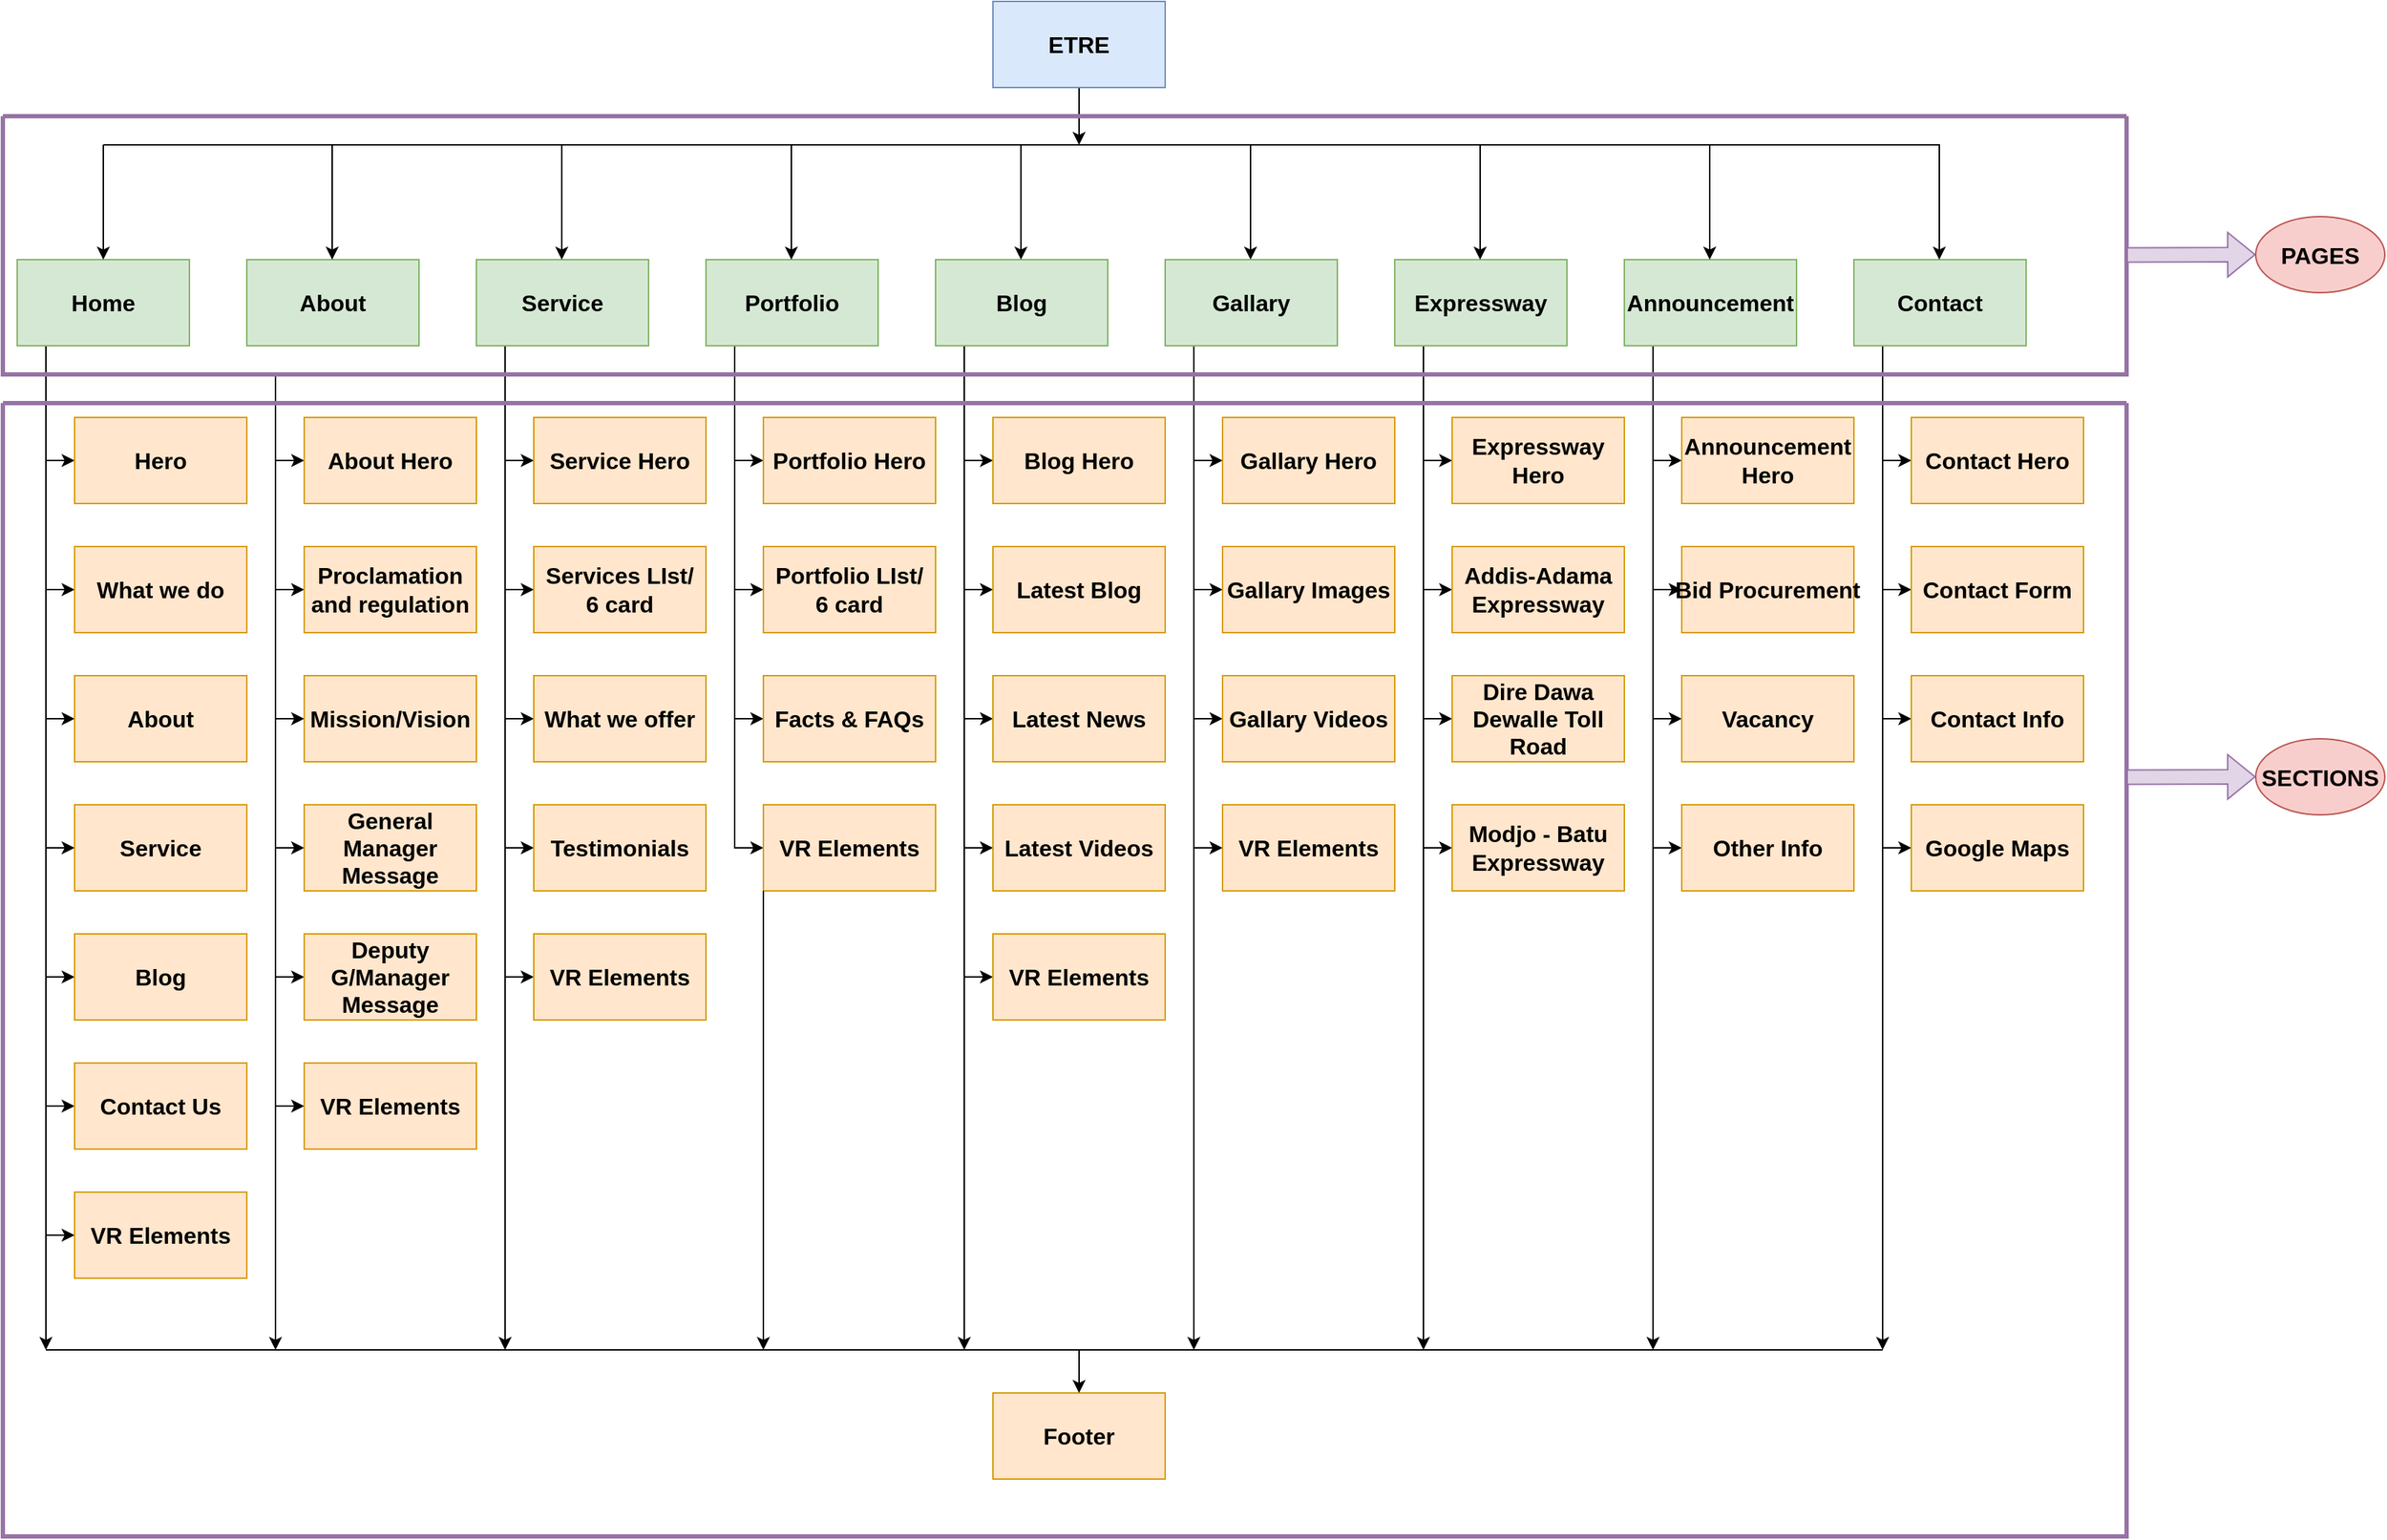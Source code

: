 <mxfile version="24.3.0" type="github">
  <diagram name="Page-1" id="IlU0qOO4f0eTFkJFD-Sp">
    <mxGraphModel dx="1744" dy="946" grid="1" gridSize="10" guides="1" tooltips="1" connect="1" arrows="1" fold="1" page="1" pageScale="1" pageWidth="850" pageHeight="1100" math="0" shadow="0">
      <root>
        <mxCell id="0" />
        <mxCell id="1" parent="0" />
        <mxCell id="Fdh9U_4XGUkjMdX29r3U-18" style="edgeStyle=orthogonalEdgeStyle;rounded=0;orthogonalLoop=1;jettySize=auto;html=1;exitX=0.5;exitY=1;exitDx=0;exitDy=0;fontStyle=1;fontSize=16;" parent="1" source="Fdh9U_4XGUkjMdX29r3U-1" edge="1">
          <mxGeometry relative="1" as="geometry">
            <mxPoint x="780" y="160" as="targetPoint" />
          </mxGeometry>
        </mxCell>
        <mxCell id="Fdh9U_4XGUkjMdX29r3U-1" value="ETRE" style="rounded=0;whiteSpace=wrap;html=1;fillColor=#dae8fc;strokeColor=#6c8ebf;fontStyle=1;fontSize=16;" parent="1" vertex="1">
          <mxGeometry x="720" y="60" width="120" height="60" as="geometry" />
        </mxCell>
        <mxCell id="_f0eR9gCtV97OWRL1Jzt-24" value="" style="edgeStyle=orthogonalEdgeStyle;rounded=0;orthogonalLoop=1;jettySize=auto;html=1;fontStyle=1;fontSize=16;" edge="1" parent="1" source="Fdh9U_4XGUkjMdX29r3U-2" target="_f0eR9gCtV97OWRL1Jzt-7">
          <mxGeometry relative="1" as="geometry">
            <Array as="points">
              <mxPoint x="60" y="380" />
            </Array>
          </mxGeometry>
        </mxCell>
        <mxCell id="Fdh9U_4XGUkjMdX29r3U-2" value="Home" style="rounded=0;whiteSpace=wrap;html=1;fillColor=#d5e8d4;strokeColor=#82b366;fontStyle=1;fontSize=16;" parent="1" vertex="1">
          <mxGeometry x="40" y="240" width="120" height="60" as="geometry" />
        </mxCell>
        <mxCell id="_f0eR9gCtV97OWRL1Jzt-23" value="" style="edgeStyle=orthogonalEdgeStyle;rounded=0;orthogonalLoop=1;jettySize=auto;html=1;fontStyle=1;fontSize=16;" edge="1" parent="1" source="_f0eR9gCtV97OWRL1Jzt-123" target="_f0eR9gCtV97OWRL1Jzt-8">
          <mxGeometry relative="1" as="geometry">
            <Array as="points">
              <mxPoint x="220" y="380" />
            </Array>
          </mxGeometry>
        </mxCell>
        <mxCell id="Fdh9U_4XGUkjMdX29r3U-4" value="About" style="rounded=0;whiteSpace=wrap;html=1;fillColor=#d5e8d4;strokeColor=#82b366;fontStyle=1;fontSize=16;" parent="1" vertex="1">
          <mxGeometry x="200" y="240" width="120" height="60" as="geometry" />
        </mxCell>
        <mxCell id="_f0eR9gCtV97OWRL1Jzt-22" value="" style="edgeStyle=orthogonalEdgeStyle;rounded=0;orthogonalLoop=1;jettySize=auto;html=1;fontStyle=1;fontSize=16;" edge="1" parent="1" source="Fdh9U_4XGUkjMdX29r3U-6" target="_f0eR9gCtV97OWRL1Jzt-9">
          <mxGeometry relative="1" as="geometry">
            <Array as="points">
              <mxPoint x="380" y="380" />
            </Array>
          </mxGeometry>
        </mxCell>
        <mxCell id="Fdh9U_4XGUkjMdX29r3U-6" value="Service" style="rounded=0;whiteSpace=wrap;html=1;fillColor=#d5e8d4;strokeColor=#82b366;fontStyle=1;fontSize=16;" parent="1" vertex="1">
          <mxGeometry x="360" y="240" width="120" height="60" as="geometry" />
        </mxCell>
        <mxCell id="_f0eR9gCtV97OWRL1Jzt-21" value="" style="edgeStyle=orthogonalEdgeStyle;rounded=0;orthogonalLoop=1;jettySize=auto;html=1;fontStyle=1;fontSize=16;" edge="1" parent="1" source="Fdh9U_4XGUkjMdX29r3U-8" target="_f0eR9gCtV97OWRL1Jzt-10">
          <mxGeometry relative="1" as="geometry">
            <Array as="points">
              <mxPoint x="540" y="380" />
            </Array>
          </mxGeometry>
        </mxCell>
        <mxCell id="Fdh9U_4XGUkjMdX29r3U-8" value="Portfolio" style="rounded=0;whiteSpace=wrap;html=1;fillColor=#d5e8d4;strokeColor=#82b366;fontStyle=1;fontSize=16;" parent="1" vertex="1">
          <mxGeometry x="520" y="240" width="120" height="60" as="geometry" />
        </mxCell>
        <mxCell id="_f0eR9gCtV97OWRL1Jzt-20" value="" style="edgeStyle=orthogonalEdgeStyle;rounded=0;orthogonalLoop=1;jettySize=auto;html=1;fontStyle=1;fontSize=16;" edge="1" parent="1" source="Fdh9U_4XGUkjMdX29r3U-12" target="_f0eR9gCtV97OWRL1Jzt-11">
          <mxGeometry relative="1" as="geometry">
            <Array as="points">
              <mxPoint x="700" y="380" />
            </Array>
          </mxGeometry>
        </mxCell>
        <mxCell id="Fdh9U_4XGUkjMdX29r3U-12" value="Blog" style="rounded=0;whiteSpace=wrap;html=1;fillColor=#d5e8d4;strokeColor=#82b366;fontStyle=1;fontSize=16;" parent="1" vertex="1">
          <mxGeometry x="680" y="240" width="120" height="60" as="geometry" />
        </mxCell>
        <mxCell id="_f0eR9gCtV97OWRL1Jzt-17" value="" style="edgeStyle=orthogonalEdgeStyle;rounded=0;orthogonalLoop=1;jettySize=auto;html=1;fontStyle=1;fontSize=16;" edge="1" parent="1" source="Fdh9U_4XGUkjMdX29r3U-14" target="_f0eR9gCtV97OWRL1Jzt-12">
          <mxGeometry relative="1" as="geometry">
            <Array as="points">
              <mxPoint x="1340" y="380" />
            </Array>
          </mxGeometry>
        </mxCell>
        <mxCell id="Fdh9U_4XGUkjMdX29r3U-14" value="Contact" style="rounded=0;whiteSpace=wrap;html=1;fillColor=#d5e8d4;strokeColor=#82b366;fontStyle=1;fontSize=16;" parent="1" vertex="1">
          <mxGeometry x="1320" y="240" width="120" height="60" as="geometry" />
        </mxCell>
        <mxCell id="Fdh9U_4XGUkjMdX29r3U-16" value="" style="endArrow=none;html=1;rounded=0;fontStyle=1;fontSize=16;" parent="1" edge="1">
          <mxGeometry width="50" height="50" relative="1" as="geometry">
            <mxPoint x="100" y="160" as="sourcePoint" />
            <mxPoint x="1380" y="160" as="targetPoint" />
          </mxGeometry>
        </mxCell>
        <mxCell id="Fdh9U_4XGUkjMdX29r3U-19" value="" style="endArrow=classic;html=1;rounded=0;entryX=0.5;entryY=0;entryDx=0;entryDy=0;fontStyle=1;fontSize=16;" parent="1" target="Fdh9U_4XGUkjMdX29r3U-2" edge="1">
          <mxGeometry width="50" height="50" relative="1" as="geometry">
            <mxPoint x="100" y="160" as="sourcePoint" />
            <mxPoint x="80" y="220" as="targetPoint" />
          </mxGeometry>
        </mxCell>
        <mxCell id="Fdh9U_4XGUkjMdX29r3U-20" value="" style="endArrow=classic;html=1;rounded=0;entryX=0.5;entryY=0;entryDx=0;entryDy=0;fontStyle=1;fontSize=16;" parent="1" edge="1">
          <mxGeometry width="50" height="50" relative="1" as="geometry">
            <mxPoint x="259.5" y="160" as="sourcePoint" />
            <mxPoint x="259.5" y="240" as="targetPoint" />
          </mxGeometry>
        </mxCell>
        <mxCell id="Fdh9U_4XGUkjMdX29r3U-21" value="" style="endArrow=classic;html=1;rounded=0;entryX=0.5;entryY=0;entryDx=0;entryDy=0;fontStyle=1;fontSize=16;" parent="1" edge="1">
          <mxGeometry width="50" height="50" relative="1" as="geometry">
            <mxPoint x="579.5" y="160" as="sourcePoint" />
            <mxPoint x="579.5" y="240" as="targetPoint" />
          </mxGeometry>
        </mxCell>
        <mxCell id="Fdh9U_4XGUkjMdX29r3U-22" value="" style="endArrow=classic;html=1;rounded=0;entryX=0.5;entryY=0;entryDx=0;entryDy=0;fontStyle=1;fontSize=16;" parent="1" edge="1">
          <mxGeometry width="50" height="50" relative="1" as="geometry">
            <mxPoint x="419.5" y="160" as="sourcePoint" />
            <mxPoint x="419.5" y="240" as="targetPoint" />
          </mxGeometry>
        </mxCell>
        <mxCell id="Fdh9U_4XGUkjMdX29r3U-23" value="" style="endArrow=classic;html=1;rounded=0;entryX=0.5;entryY=0;entryDx=0;entryDy=0;fontStyle=1;fontSize=16;" parent="1" edge="1">
          <mxGeometry width="50" height="50" relative="1" as="geometry">
            <mxPoint x="739.5" y="160" as="sourcePoint" />
            <mxPoint x="739.5" y="240" as="targetPoint" />
          </mxGeometry>
        </mxCell>
        <mxCell id="Fdh9U_4XGUkjMdX29r3U-25" value="" style="endArrow=classic;html=1;rounded=0;entryX=0.5;entryY=0;entryDx=0;entryDy=0;fontStyle=1;fontSize=16;" parent="1" edge="1">
          <mxGeometry width="50" height="50" relative="1" as="geometry">
            <mxPoint x="899.5" y="160" as="sourcePoint" />
            <mxPoint x="899.5" y="240" as="targetPoint" />
          </mxGeometry>
        </mxCell>
        <mxCell id="_f0eR9gCtV97OWRL1Jzt-18" value="" style="edgeStyle=orthogonalEdgeStyle;rounded=0;orthogonalLoop=1;jettySize=auto;html=1;fontStyle=1;fontSize=16;" edge="1" parent="1" source="Fdh9U_4XGUkjMdX29r3U-26" target="_f0eR9gCtV97OWRL1Jzt-13">
          <mxGeometry relative="1" as="geometry">
            <Array as="points">
              <mxPoint x="1020" y="380" />
            </Array>
          </mxGeometry>
        </mxCell>
        <mxCell id="Fdh9U_4XGUkjMdX29r3U-26" value="Expressway" style="rounded=0;whiteSpace=wrap;html=1;fillColor=#d5e8d4;strokeColor=#82b366;fontStyle=1;fontSize=16;" parent="1" vertex="1">
          <mxGeometry x="1000" y="240" width="120" height="60" as="geometry" />
        </mxCell>
        <mxCell id="Fdh9U_4XGUkjMdX29r3U-27" value="" style="endArrow=classic;html=1;rounded=0;entryX=0.5;entryY=0;entryDx=0;entryDy=0;fontStyle=1;fontSize=16;" parent="1" edge="1">
          <mxGeometry width="50" height="50" relative="1" as="geometry">
            <mxPoint x="1059.5" y="160" as="sourcePoint" />
            <mxPoint x="1059.5" y="240" as="targetPoint" />
          </mxGeometry>
        </mxCell>
        <mxCell id="_f0eR9gCtV97OWRL1Jzt-16" value="" style="edgeStyle=orthogonalEdgeStyle;rounded=0;orthogonalLoop=1;jettySize=auto;html=1;fontStyle=1;fontSize=16;" edge="1" parent="1" source="_f0eR9gCtV97OWRL1Jzt-1" target="_f0eR9gCtV97OWRL1Jzt-14">
          <mxGeometry relative="1" as="geometry">
            <Array as="points">
              <mxPoint x="1180" y="380" />
            </Array>
          </mxGeometry>
        </mxCell>
        <mxCell id="_f0eR9gCtV97OWRL1Jzt-1" value="Announcement" style="rounded=0;whiteSpace=wrap;html=1;fillColor=#d5e8d4;strokeColor=#82b366;fontStyle=1;fontSize=16;" vertex="1" parent="1">
          <mxGeometry x="1160" y="240" width="120" height="60" as="geometry" />
        </mxCell>
        <mxCell id="_f0eR9gCtV97OWRL1Jzt-3" value="" style="endArrow=classic;html=1;rounded=0;entryX=0.5;entryY=0;entryDx=0;entryDy=0;fontStyle=1;fontSize=16;" edge="1" parent="1">
          <mxGeometry width="50" height="50" relative="1" as="geometry">
            <mxPoint x="1219.5" y="160" as="sourcePoint" />
            <mxPoint x="1219.5" y="240" as="targetPoint" />
          </mxGeometry>
        </mxCell>
        <mxCell id="_f0eR9gCtV97OWRL1Jzt-19" value="" style="edgeStyle=orthogonalEdgeStyle;rounded=0;orthogonalLoop=1;jettySize=auto;html=1;fontStyle=1;fontSize=16;" edge="1" parent="1" source="_f0eR9gCtV97OWRL1Jzt-4" target="_f0eR9gCtV97OWRL1Jzt-15">
          <mxGeometry relative="1" as="geometry">
            <Array as="points">
              <mxPoint x="860" y="380" />
            </Array>
          </mxGeometry>
        </mxCell>
        <mxCell id="_f0eR9gCtV97OWRL1Jzt-4" value="Gallary" style="rounded=0;whiteSpace=wrap;html=1;fillColor=#d5e8d4;strokeColor=#82b366;fontStyle=1;fontSize=16;" vertex="1" parent="1">
          <mxGeometry x="840" y="240" width="120" height="60" as="geometry" />
        </mxCell>
        <mxCell id="_f0eR9gCtV97OWRL1Jzt-6" value="" style="endArrow=classic;html=1;rounded=0;entryX=0.5;entryY=0;entryDx=0;entryDy=0;fontStyle=1;fontSize=16;" edge="1" parent="1">
          <mxGeometry width="50" height="50" relative="1" as="geometry">
            <mxPoint x="1379.5" y="160" as="sourcePoint" />
            <mxPoint x="1379.5" y="240" as="targetPoint" />
          </mxGeometry>
        </mxCell>
        <mxCell id="_f0eR9gCtV97OWRL1Jzt-26" value="" style="edgeStyle=orthogonalEdgeStyle;rounded=0;orthogonalLoop=1;jettySize=auto;html=1;entryX=0;entryY=0.5;entryDx=0;entryDy=0;fontStyle=1;fontSize=16;" edge="1" parent="1" target="_f0eR9gCtV97OWRL1Jzt-25">
          <mxGeometry relative="1" as="geometry">
            <mxPoint x="60" y="380" as="sourcePoint" />
            <Array as="points">
              <mxPoint x="60" y="470" />
            </Array>
          </mxGeometry>
        </mxCell>
        <mxCell id="_f0eR9gCtV97OWRL1Jzt-7" value="Hero" style="rounded=0;whiteSpace=wrap;html=1;fillColor=#ffe6cc;strokeColor=#d79b00;fontStyle=1;fontSize=16;" vertex="1" parent="1">
          <mxGeometry x="80" y="350" width="120" height="60" as="geometry" />
        </mxCell>
        <mxCell id="_f0eR9gCtV97OWRL1Jzt-8" value="About Hero" style="rounded=0;whiteSpace=wrap;html=1;fillColor=#ffe6cc;strokeColor=#d79b00;fontStyle=1;fontSize=16;" vertex="1" parent="1">
          <mxGeometry x="240" y="350" width="120" height="60" as="geometry" />
        </mxCell>
        <mxCell id="_f0eR9gCtV97OWRL1Jzt-9" value="Service Hero" style="rounded=0;whiteSpace=wrap;html=1;fillColor=#ffe6cc;strokeColor=#d79b00;fontStyle=1;fontSize=16;" vertex="1" parent="1">
          <mxGeometry x="400" y="350" width="120" height="60" as="geometry" />
        </mxCell>
        <mxCell id="_f0eR9gCtV97OWRL1Jzt-10" value="Portfolio Hero" style="rounded=0;whiteSpace=wrap;html=1;fillColor=#ffe6cc;strokeColor=#d79b00;fontStyle=1;fontSize=16;" vertex="1" parent="1">
          <mxGeometry x="560" y="350" width="120" height="60" as="geometry" />
        </mxCell>
        <mxCell id="_f0eR9gCtV97OWRL1Jzt-11" value="Blog Hero" style="rounded=0;whiteSpace=wrap;html=1;fillColor=#ffe6cc;strokeColor=#d79b00;fontStyle=1;fontSize=16;" vertex="1" parent="1">
          <mxGeometry x="720" y="350" width="120" height="60" as="geometry" />
        </mxCell>
        <mxCell id="_f0eR9gCtV97OWRL1Jzt-12" value="Contact Hero" style="rounded=0;whiteSpace=wrap;html=1;fillColor=#ffe6cc;strokeColor=#d79b00;fontStyle=1;fontSize=16;" vertex="1" parent="1">
          <mxGeometry x="1360" y="350" width="120" height="60" as="geometry" />
        </mxCell>
        <mxCell id="_f0eR9gCtV97OWRL1Jzt-13" value="Expressway Hero" style="rounded=0;whiteSpace=wrap;html=1;fillColor=#ffe6cc;strokeColor=#d79b00;fontStyle=1;fontSize=16;" vertex="1" parent="1">
          <mxGeometry x="1040" y="350" width="120" height="60" as="geometry" />
        </mxCell>
        <mxCell id="_f0eR9gCtV97OWRL1Jzt-14" value="Announcement Hero" style="rounded=0;whiteSpace=wrap;html=1;fillColor=#ffe6cc;strokeColor=#d79b00;fontStyle=1;fontSize=16;" vertex="1" parent="1">
          <mxGeometry x="1200" y="350" width="120" height="60" as="geometry" />
        </mxCell>
        <mxCell id="_f0eR9gCtV97OWRL1Jzt-15" value="Gallary Hero" style="rounded=0;whiteSpace=wrap;html=1;fillColor=#ffe6cc;strokeColor=#d79b00;fontStyle=1;fontSize=16;" vertex="1" parent="1">
          <mxGeometry x="880" y="350" width="120" height="60" as="geometry" />
        </mxCell>
        <mxCell id="_f0eR9gCtV97OWRL1Jzt-25" value="What we do" style="rounded=0;whiteSpace=wrap;html=1;fillColor=#ffe6cc;strokeColor=#d79b00;fontStyle=1;fontSize=16;" vertex="1" parent="1">
          <mxGeometry x="80" y="440" width="120" height="60" as="geometry" />
        </mxCell>
        <mxCell id="_f0eR9gCtV97OWRL1Jzt-27" value="" style="edgeStyle=orthogonalEdgeStyle;rounded=0;orthogonalLoop=1;jettySize=auto;html=1;entryX=0;entryY=0.5;entryDx=0;entryDy=0;fontStyle=1;fontSize=16;" edge="1" parent="1" target="_f0eR9gCtV97OWRL1Jzt-28">
          <mxGeometry relative="1" as="geometry">
            <mxPoint x="60" y="470" as="sourcePoint" />
            <Array as="points">
              <mxPoint x="60" y="560" />
            </Array>
          </mxGeometry>
        </mxCell>
        <mxCell id="_f0eR9gCtV97OWRL1Jzt-28" value="About" style="rounded=0;whiteSpace=wrap;html=1;fillColor=#ffe6cc;strokeColor=#d79b00;fontStyle=1;fontSize=16;" vertex="1" parent="1">
          <mxGeometry x="80" y="530" width="120" height="60" as="geometry" />
        </mxCell>
        <mxCell id="_f0eR9gCtV97OWRL1Jzt-29" value="" style="edgeStyle=orthogonalEdgeStyle;rounded=0;orthogonalLoop=1;jettySize=auto;html=1;entryX=0;entryY=0.5;entryDx=0;entryDy=0;fontStyle=1;fontSize=16;" edge="1" parent="1" target="_f0eR9gCtV97OWRL1Jzt-30">
          <mxGeometry relative="1" as="geometry">
            <mxPoint x="60" y="560" as="sourcePoint" />
            <Array as="points">
              <mxPoint x="60" y="650" />
            </Array>
          </mxGeometry>
        </mxCell>
        <mxCell id="_f0eR9gCtV97OWRL1Jzt-30" value="Service" style="rounded=0;whiteSpace=wrap;html=1;fillColor=#ffe6cc;strokeColor=#d79b00;fontStyle=1;fontSize=16;" vertex="1" parent="1">
          <mxGeometry x="80" y="620" width="120" height="60" as="geometry" />
        </mxCell>
        <mxCell id="_f0eR9gCtV97OWRL1Jzt-31" value="" style="edgeStyle=orthogonalEdgeStyle;rounded=0;orthogonalLoop=1;jettySize=auto;html=1;entryX=0;entryY=0.5;entryDx=0;entryDy=0;fontStyle=1;fontSize=16;" edge="1" parent="1" target="_f0eR9gCtV97OWRL1Jzt-32">
          <mxGeometry relative="1" as="geometry">
            <mxPoint x="60" y="650" as="sourcePoint" />
            <Array as="points">
              <mxPoint x="60" y="740" />
            </Array>
          </mxGeometry>
        </mxCell>
        <mxCell id="_f0eR9gCtV97OWRL1Jzt-32" value="Blog" style="rounded=0;whiteSpace=wrap;html=1;fillColor=#ffe6cc;strokeColor=#d79b00;fontStyle=1;fontSize=16;" vertex="1" parent="1">
          <mxGeometry x="80" y="710" width="120" height="60" as="geometry" />
        </mxCell>
        <mxCell id="_f0eR9gCtV97OWRL1Jzt-37" value="" style="edgeStyle=orthogonalEdgeStyle;rounded=0;orthogonalLoop=1;jettySize=auto;html=1;entryX=0;entryY=0.5;entryDx=0;entryDy=0;fontStyle=1;fontSize=16;" edge="1" parent="1" target="_f0eR9gCtV97OWRL1Jzt-38">
          <mxGeometry relative="1" as="geometry">
            <mxPoint x="220" y="380" as="sourcePoint" />
            <Array as="points">
              <mxPoint x="220" y="470" />
            </Array>
          </mxGeometry>
        </mxCell>
        <mxCell id="_f0eR9gCtV97OWRL1Jzt-38" value="Proclamation and regulation" style="rounded=0;whiteSpace=wrap;html=1;fillColor=#ffe6cc;strokeColor=#d79b00;fontStyle=1;fontSize=16;" vertex="1" parent="1">
          <mxGeometry x="240" y="440" width="120" height="60" as="geometry" />
        </mxCell>
        <mxCell id="_f0eR9gCtV97OWRL1Jzt-39" value="" style="edgeStyle=orthogonalEdgeStyle;rounded=0;orthogonalLoop=1;jettySize=auto;html=1;entryX=0;entryY=0.5;entryDx=0;entryDy=0;fontStyle=1;fontSize=16;" edge="1" parent="1" target="_f0eR9gCtV97OWRL1Jzt-40">
          <mxGeometry relative="1" as="geometry">
            <mxPoint x="220" y="470" as="sourcePoint" />
            <Array as="points">
              <mxPoint x="220" y="560" />
            </Array>
          </mxGeometry>
        </mxCell>
        <mxCell id="_f0eR9gCtV97OWRL1Jzt-40" value="Mission/Vision" style="rounded=0;whiteSpace=wrap;html=1;fillColor=#ffe6cc;strokeColor=#d79b00;fontStyle=1;fontSize=16;" vertex="1" parent="1">
          <mxGeometry x="240" y="530" width="120" height="60" as="geometry" />
        </mxCell>
        <mxCell id="_f0eR9gCtV97OWRL1Jzt-41" value="" style="edgeStyle=orthogonalEdgeStyle;rounded=0;orthogonalLoop=1;jettySize=auto;html=1;entryX=0;entryY=0.5;entryDx=0;entryDy=0;fontStyle=1;fontSize=16;" edge="1" parent="1" target="_f0eR9gCtV97OWRL1Jzt-42">
          <mxGeometry relative="1" as="geometry">
            <mxPoint x="60" y="740" as="sourcePoint" />
            <Array as="points">
              <mxPoint x="60" y="830" />
            </Array>
          </mxGeometry>
        </mxCell>
        <mxCell id="_f0eR9gCtV97OWRL1Jzt-42" value="Contact Us" style="rounded=0;whiteSpace=wrap;html=1;fillColor=#ffe6cc;strokeColor=#d79b00;fontStyle=1;fontSize=16;" vertex="1" parent="1">
          <mxGeometry x="80" y="800" width="120" height="60" as="geometry" />
        </mxCell>
        <mxCell id="_f0eR9gCtV97OWRL1Jzt-43" value="" style="edgeStyle=orthogonalEdgeStyle;rounded=0;orthogonalLoop=1;jettySize=auto;html=1;entryX=0;entryY=0.5;entryDx=0;entryDy=0;fontStyle=1;fontSize=16;" edge="1" parent="1" target="_f0eR9gCtV97OWRL1Jzt-44">
          <mxGeometry relative="1" as="geometry">
            <mxPoint x="60" y="830" as="sourcePoint" />
            <Array as="points">
              <mxPoint x="60" y="920" />
            </Array>
          </mxGeometry>
        </mxCell>
        <mxCell id="_f0eR9gCtV97OWRL1Jzt-44" value="VR Elements" style="rounded=0;whiteSpace=wrap;html=1;fillColor=#ffe6cc;strokeColor=#d79b00;fontStyle=1;fontSize=16;" vertex="1" parent="1">
          <mxGeometry x="80" y="890" width="120" height="60" as="geometry" />
        </mxCell>
        <mxCell id="_f0eR9gCtV97OWRL1Jzt-45" value="" style="edgeStyle=orthogonalEdgeStyle;rounded=0;orthogonalLoop=1;jettySize=auto;html=1;entryX=0;entryY=0.5;entryDx=0;entryDy=0;fontStyle=1;fontSize=16;" edge="1" parent="1" target="_f0eR9gCtV97OWRL1Jzt-46">
          <mxGeometry relative="1" as="geometry">
            <mxPoint x="220" y="560" as="sourcePoint" />
            <Array as="points">
              <mxPoint x="220" y="650" />
            </Array>
          </mxGeometry>
        </mxCell>
        <mxCell id="_f0eR9gCtV97OWRL1Jzt-46" value="General Manager Message" style="rounded=0;whiteSpace=wrap;html=1;fillColor=#ffe6cc;strokeColor=#d79b00;fontStyle=1;fontSize=16;" vertex="1" parent="1">
          <mxGeometry x="240" y="620" width="120" height="60" as="geometry" />
        </mxCell>
        <mxCell id="_f0eR9gCtV97OWRL1Jzt-47" value="" style="edgeStyle=orthogonalEdgeStyle;rounded=0;orthogonalLoop=1;jettySize=auto;html=1;entryX=0;entryY=0.5;entryDx=0;entryDy=0;fontStyle=1;fontSize=16;" edge="1" parent="1" target="_f0eR9gCtV97OWRL1Jzt-48">
          <mxGeometry relative="1" as="geometry">
            <mxPoint x="220" y="650" as="sourcePoint" />
            <Array as="points">
              <mxPoint x="220" y="740" />
            </Array>
          </mxGeometry>
        </mxCell>
        <mxCell id="_f0eR9gCtV97OWRL1Jzt-48" value="Deputy G/Manager Message" style="rounded=0;whiteSpace=wrap;html=1;fillColor=#ffe6cc;strokeColor=#d79b00;fontStyle=1;fontSize=16;" vertex="1" parent="1">
          <mxGeometry x="240" y="710" width="120" height="60" as="geometry" />
        </mxCell>
        <mxCell id="_f0eR9gCtV97OWRL1Jzt-50" value="" style="edgeStyle=orthogonalEdgeStyle;rounded=0;orthogonalLoop=1;jettySize=auto;html=1;entryX=0;entryY=0.5;entryDx=0;entryDy=0;fontStyle=1;fontSize=16;" edge="1" parent="1" target="_f0eR9gCtV97OWRL1Jzt-51">
          <mxGeometry relative="1" as="geometry">
            <mxPoint x="220" y="740" as="sourcePoint" />
            <Array as="points">
              <mxPoint x="220" y="830" />
            </Array>
          </mxGeometry>
        </mxCell>
        <mxCell id="_f0eR9gCtV97OWRL1Jzt-51" value="VR Elements" style="rounded=0;whiteSpace=wrap;html=1;fillColor=#ffe6cc;strokeColor=#d79b00;fontStyle=1;fontSize=16;" vertex="1" parent="1">
          <mxGeometry x="240" y="800" width="120" height="60" as="geometry" />
        </mxCell>
        <mxCell id="_f0eR9gCtV97OWRL1Jzt-54" value="" style="edgeStyle=orthogonalEdgeStyle;rounded=0;orthogonalLoop=1;jettySize=auto;html=1;entryX=0;entryY=0.5;entryDx=0;entryDy=0;fontStyle=1;fontSize=16;" edge="1" parent="1" target="_f0eR9gCtV97OWRL1Jzt-55">
          <mxGeometry relative="1" as="geometry">
            <mxPoint x="380" y="380" as="sourcePoint" />
            <Array as="points">
              <mxPoint x="380" y="470" />
            </Array>
          </mxGeometry>
        </mxCell>
        <mxCell id="_f0eR9gCtV97OWRL1Jzt-55" value="Services LIst/&lt;div style=&quot;font-size: 16px;&quot;&gt;6 card&lt;/div&gt;" style="rounded=0;whiteSpace=wrap;html=1;fillColor=#ffe6cc;strokeColor=#d79b00;fontStyle=1;fontSize=16;" vertex="1" parent="1">
          <mxGeometry x="400" y="440" width="120" height="60" as="geometry" />
        </mxCell>
        <mxCell id="_f0eR9gCtV97OWRL1Jzt-56" value="" style="edgeStyle=orthogonalEdgeStyle;rounded=0;orthogonalLoop=1;jettySize=auto;html=1;entryX=0;entryY=0.5;entryDx=0;entryDy=0;fontStyle=1;fontSize=16;" edge="1" parent="1" target="_f0eR9gCtV97OWRL1Jzt-57">
          <mxGeometry relative="1" as="geometry">
            <mxPoint x="380" y="470" as="sourcePoint" />
            <Array as="points">
              <mxPoint x="380" y="560" />
            </Array>
          </mxGeometry>
        </mxCell>
        <mxCell id="_f0eR9gCtV97OWRL1Jzt-57" value="What we offer" style="rounded=0;whiteSpace=wrap;html=1;fillColor=#ffe6cc;strokeColor=#d79b00;fontStyle=1;fontSize=16;" vertex="1" parent="1">
          <mxGeometry x="400" y="530" width="120" height="60" as="geometry" />
        </mxCell>
        <mxCell id="_f0eR9gCtV97OWRL1Jzt-58" value="" style="edgeStyle=orthogonalEdgeStyle;rounded=0;orthogonalLoop=1;jettySize=auto;html=1;entryX=0;entryY=0.5;entryDx=0;entryDy=0;fontStyle=1;fontSize=16;" edge="1" parent="1" target="_f0eR9gCtV97OWRL1Jzt-59">
          <mxGeometry relative="1" as="geometry">
            <mxPoint x="380" y="560" as="sourcePoint" />
            <Array as="points">
              <mxPoint x="380" y="650" />
            </Array>
          </mxGeometry>
        </mxCell>
        <mxCell id="_f0eR9gCtV97OWRL1Jzt-59" value="Testimonials" style="rounded=0;whiteSpace=wrap;html=1;fillColor=#ffe6cc;strokeColor=#d79b00;fontStyle=1;fontSize=16;" vertex="1" parent="1">
          <mxGeometry x="400" y="620" width="120" height="60" as="geometry" />
        </mxCell>
        <mxCell id="_f0eR9gCtV97OWRL1Jzt-60" value="" style="edgeStyle=orthogonalEdgeStyle;rounded=0;orthogonalLoop=1;jettySize=auto;html=1;entryX=0;entryY=0.5;entryDx=0;entryDy=0;fontStyle=1;fontSize=16;" edge="1" parent="1" target="_f0eR9gCtV97OWRL1Jzt-61">
          <mxGeometry relative="1" as="geometry">
            <mxPoint x="380" y="650" as="sourcePoint" />
            <Array as="points">
              <mxPoint x="380" y="740" />
            </Array>
          </mxGeometry>
        </mxCell>
        <mxCell id="_f0eR9gCtV97OWRL1Jzt-61" value="VR Elements" style="rounded=0;whiteSpace=wrap;html=1;fillColor=#ffe6cc;strokeColor=#d79b00;fontStyle=1;fontSize=16;" vertex="1" parent="1">
          <mxGeometry x="400" y="710" width="120" height="60" as="geometry" />
        </mxCell>
        <mxCell id="_f0eR9gCtV97OWRL1Jzt-62" value="" style="edgeStyle=orthogonalEdgeStyle;rounded=0;orthogonalLoop=1;jettySize=auto;html=1;entryX=0;entryY=0.5;entryDx=0;entryDy=0;fontStyle=1;fontSize=16;" edge="1" parent="1" target="_f0eR9gCtV97OWRL1Jzt-63">
          <mxGeometry relative="1" as="geometry">
            <mxPoint x="540" y="380" as="sourcePoint" />
            <Array as="points">
              <mxPoint x="540" y="470" />
            </Array>
          </mxGeometry>
        </mxCell>
        <mxCell id="_f0eR9gCtV97OWRL1Jzt-63" value="Portfolio&amp;nbsp;LIst/&lt;div style=&quot;font-size: 16px;&quot;&gt;6 card&lt;/div&gt;" style="rounded=0;whiteSpace=wrap;html=1;fillColor=#ffe6cc;strokeColor=#d79b00;fontStyle=1;fontSize=16;" vertex="1" parent="1">
          <mxGeometry x="560" y="440" width="120" height="60" as="geometry" />
        </mxCell>
        <mxCell id="_f0eR9gCtV97OWRL1Jzt-64" value="" style="edgeStyle=orthogonalEdgeStyle;rounded=0;orthogonalLoop=1;jettySize=auto;html=1;entryX=0;entryY=0.5;entryDx=0;entryDy=0;fontStyle=1;fontSize=16;" edge="1" parent="1" target="_f0eR9gCtV97OWRL1Jzt-65">
          <mxGeometry relative="1" as="geometry">
            <mxPoint x="540" y="470" as="sourcePoint" />
            <Array as="points">
              <mxPoint x="540" y="560" />
            </Array>
          </mxGeometry>
        </mxCell>
        <mxCell id="_f0eR9gCtV97OWRL1Jzt-65" value="Facts &amp;amp; FAQs" style="rounded=0;whiteSpace=wrap;html=1;fillColor=#ffe6cc;strokeColor=#d79b00;fontStyle=1;fontSize=16;" vertex="1" parent="1">
          <mxGeometry x="560" y="530" width="120" height="60" as="geometry" />
        </mxCell>
        <mxCell id="_f0eR9gCtV97OWRL1Jzt-66" value="" style="edgeStyle=orthogonalEdgeStyle;rounded=0;orthogonalLoop=1;jettySize=auto;html=1;entryX=0;entryY=0.5;entryDx=0;entryDy=0;fontStyle=1;fontSize=16;" edge="1" parent="1" target="_f0eR9gCtV97OWRL1Jzt-67">
          <mxGeometry relative="1" as="geometry">
            <mxPoint x="540" y="560" as="sourcePoint" />
            <Array as="points">
              <mxPoint x="540" y="650" />
            </Array>
          </mxGeometry>
        </mxCell>
        <mxCell id="_f0eR9gCtV97OWRL1Jzt-67" value="VR Elements" style="rounded=0;whiteSpace=wrap;html=1;fillColor=#ffe6cc;strokeColor=#d79b00;fontStyle=1;fontSize=16;" vertex="1" parent="1">
          <mxGeometry x="560" y="620" width="120" height="60" as="geometry" />
        </mxCell>
        <mxCell id="_f0eR9gCtV97OWRL1Jzt-71" value="" style="edgeStyle=orthogonalEdgeStyle;rounded=0;orthogonalLoop=1;jettySize=auto;html=1;entryX=0;entryY=0.5;entryDx=0;entryDy=0;fontStyle=1;fontSize=16;" edge="1" parent="1" target="_f0eR9gCtV97OWRL1Jzt-72">
          <mxGeometry relative="1" as="geometry">
            <mxPoint x="700" y="380" as="sourcePoint" />
            <Array as="points">
              <mxPoint x="700" y="470" />
            </Array>
          </mxGeometry>
        </mxCell>
        <mxCell id="_f0eR9gCtV97OWRL1Jzt-72" value="Latest Blog" style="rounded=0;whiteSpace=wrap;html=1;fillColor=#ffe6cc;strokeColor=#d79b00;fontStyle=1;fontSize=16;" vertex="1" parent="1">
          <mxGeometry x="720" y="440" width="120" height="60" as="geometry" />
        </mxCell>
        <mxCell id="_f0eR9gCtV97OWRL1Jzt-73" value="" style="edgeStyle=orthogonalEdgeStyle;rounded=0;orthogonalLoop=1;jettySize=auto;html=1;entryX=0;entryY=0.5;entryDx=0;entryDy=0;fontStyle=1;fontSize=16;" edge="1" parent="1" target="_f0eR9gCtV97OWRL1Jzt-74">
          <mxGeometry relative="1" as="geometry">
            <mxPoint x="700" y="470" as="sourcePoint" />
            <Array as="points">
              <mxPoint x="700" y="560" />
            </Array>
          </mxGeometry>
        </mxCell>
        <mxCell id="_f0eR9gCtV97OWRL1Jzt-74" value="Latest News" style="rounded=0;whiteSpace=wrap;html=1;fillColor=#ffe6cc;strokeColor=#d79b00;fontStyle=1;fontSize=16;" vertex="1" parent="1">
          <mxGeometry x="720" y="530" width="120" height="60" as="geometry" />
        </mxCell>
        <mxCell id="_f0eR9gCtV97OWRL1Jzt-75" value="" style="edgeStyle=orthogonalEdgeStyle;rounded=0;orthogonalLoop=1;jettySize=auto;html=1;entryX=0;entryY=0.5;entryDx=0;entryDy=0;fontStyle=1;fontSize=16;" edge="1" parent="1" target="_f0eR9gCtV97OWRL1Jzt-76">
          <mxGeometry relative="1" as="geometry">
            <mxPoint x="700" y="560" as="sourcePoint" />
            <Array as="points">
              <mxPoint x="700" y="650" />
            </Array>
          </mxGeometry>
        </mxCell>
        <mxCell id="_f0eR9gCtV97OWRL1Jzt-76" value="Latest Videos" style="rounded=0;whiteSpace=wrap;html=1;fillColor=#ffe6cc;strokeColor=#d79b00;fontStyle=1;fontSize=16;" vertex="1" parent="1">
          <mxGeometry x="720" y="620" width="120" height="60" as="geometry" />
        </mxCell>
        <mxCell id="_f0eR9gCtV97OWRL1Jzt-77" value="" style="edgeStyle=orthogonalEdgeStyle;rounded=0;orthogonalLoop=1;jettySize=auto;html=1;entryX=0;entryY=0.5;entryDx=0;entryDy=0;fontStyle=1;fontSize=16;" edge="1" parent="1" target="_f0eR9gCtV97OWRL1Jzt-78">
          <mxGeometry relative="1" as="geometry">
            <mxPoint x="700" y="650" as="sourcePoint" />
            <Array as="points">
              <mxPoint x="700" y="740" />
            </Array>
          </mxGeometry>
        </mxCell>
        <mxCell id="_f0eR9gCtV97OWRL1Jzt-78" value="VR Elements" style="rounded=0;whiteSpace=wrap;html=1;fillColor=#ffe6cc;strokeColor=#d79b00;fontStyle=1;fontSize=16;" vertex="1" parent="1">
          <mxGeometry x="720" y="710" width="120" height="60" as="geometry" />
        </mxCell>
        <mxCell id="_f0eR9gCtV97OWRL1Jzt-81" value="" style="edgeStyle=orthogonalEdgeStyle;rounded=0;orthogonalLoop=1;jettySize=auto;html=1;entryX=0;entryY=0.5;entryDx=0;entryDy=0;fontStyle=1;fontSize=16;" edge="1" parent="1" target="_f0eR9gCtV97OWRL1Jzt-82">
          <mxGeometry relative="1" as="geometry">
            <mxPoint x="860" y="380" as="sourcePoint" />
            <Array as="points">
              <mxPoint x="860" y="470" />
            </Array>
          </mxGeometry>
        </mxCell>
        <mxCell id="_f0eR9gCtV97OWRL1Jzt-82" value="Gallary Images" style="rounded=0;whiteSpace=wrap;html=1;fillColor=#ffe6cc;strokeColor=#d79b00;fontStyle=1;fontSize=16;" vertex="1" parent="1">
          <mxGeometry x="880" y="440" width="120" height="60" as="geometry" />
        </mxCell>
        <mxCell id="_f0eR9gCtV97OWRL1Jzt-83" value="" style="edgeStyle=orthogonalEdgeStyle;rounded=0;orthogonalLoop=1;jettySize=auto;html=1;entryX=0;entryY=0.5;entryDx=0;entryDy=0;fontStyle=1;fontSize=16;" edge="1" parent="1" target="_f0eR9gCtV97OWRL1Jzt-84">
          <mxGeometry relative="1" as="geometry">
            <mxPoint x="860" y="470" as="sourcePoint" />
            <Array as="points">
              <mxPoint x="860" y="560" />
            </Array>
          </mxGeometry>
        </mxCell>
        <mxCell id="_f0eR9gCtV97OWRL1Jzt-84" value="Gallary Videos" style="rounded=0;whiteSpace=wrap;html=1;fillColor=#ffe6cc;strokeColor=#d79b00;fontStyle=1;fontSize=16;" vertex="1" parent="1">
          <mxGeometry x="880" y="530" width="120" height="60" as="geometry" />
        </mxCell>
        <mxCell id="_f0eR9gCtV97OWRL1Jzt-85" value="" style="edgeStyle=orthogonalEdgeStyle;rounded=0;orthogonalLoop=1;jettySize=auto;html=1;entryX=0;entryY=0.5;entryDx=0;entryDy=0;fontStyle=1;fontSize=16;" edge="1" parent="1" target="_f0eR9gCtV97OWRL1Jzt-86">
          <mxGeometry relative="1" as="geometry">
            <mxPoint x="860" y="560" as="sourcePoint" />
            <Array as="points">
              <mxPoint x="860" y="650" />
            </Array>
          </mxGeometry>
        </mxCell>
        <mxCell id="_f0eR9gCtV97OWRL1Jzt-86" value="VR Elements" style="rounded=0;whiteSpace=wrap;html=1;fillColor=#ffe6cc;strokeColor=#d79b00;fontStyle=1;fontSize=16;" vertex="1" parent="1">
          <mxGeometry x="880" y="620" width="120" height="60" as="geometry" />
        </mxCell>
        <mxCell id="_f0eR9gCtV97OWRL1Jzt-90" value="" style="edgeStyle=orthogonalEdgeStyle;rounded=0;orthogonalLoop=1;jettySize=auto;html=1;entryX=0;entryY=0.5;entryDx=0;entryDy=0;fontStyle=1;fontSize=16;" edge="1" parent="1" target="_f0eR9gCtV97OWRL1Jzt-91">
          <mxGeometry relative="1" as="geometry">
            <mxPoint x="1020" y="380" as="sourcePoint" />
            <Array as="points">
              <mxPoint x="1020" y="470" />
            </Array>
          </mxGeometry>
        </mxCell>
        <mxCell id="_f0eR9gCtV97OWRL1Jzt-91" value="Addis-Adama Expressway" style="rounded=0;whiteSpace=wrap;html=1;fillColor=#ffe6cc;strokeColor=#d79b00;fontStyle=1;fontSize=16;" vertex="1" parent="1">
          <mxGeometry x="1040" y="440" width="120" height="60" as="geometry" />
        </mxCell>
        <mxCell id="_f0eR9gCtV97OWRL1Jzt-92" value="" style="edgeStyle=orthogonalEdgeStyle;rounded=0;orthogonalLoop=1;jettySize=auto;html=1;entryX=0;entryY=0.5;entryDx=0;entryDy=0;fontStyle=1;fontSize=16;" edge="1" parent="1" target="_f0eR9gCtV97OWRL1Jzt-93">
          <mxGeometry relative="1" as="geometry">
            <mxPoint x="1020" y="470" as="sourcePoint" />
            <Array as="points">
              <mxPoint x="1020" y="560" />
            </Array>
          </mxGeometry>
        </mxCell>
        <mxCell id="_f0eR9gCtV97OWRL1Jzt-93" value="Dire Dawa Dewalle Toll Road" style="rounded=0;whiteSpace=wrap;html=1;fillColor=#ffe6cc;strokeColor=#d79b00;fontStyle=1;fontSize=16;" vertex="1" parent="1">
          <mxGeometry x="1040" y="530" width="120" height="60" as="geometry" />
        </mxCell>
        <mxCell id="_f0eR9gCtV97OWRL1Jzt-94" value="" style="edgeStyle=orthogonalEdgeStyle;rounded=0;orthogonalLoop=1;jettySize=auto;html=1;entryX=0;entryY=0.5;entryDx=0;entryDy=0;fontStyle=1;fontSize=16;" edge="1" parent="1" target="_f0eR9gCtV97OWRL1Jzt-95">
          <mxGeometry relative="1" as="geometry">
            <mxPoint x="1020" y="560" as="sourcePoint" />
            <Array as="points">
              <mxPoint x="1020" y="650" />
            </Array>
          </mxGeometry>
        </mxCell>
        <mxCell id="_f0eR9gCtV97OWRL1Jzt-95" value="Modjo - Batu Expressway" style="rounded=0;whiteSpace=wrap;html=1;fillColor=#ffe6cc;strokeColor=#d79b00;fontStyle=1;fontSize=16;" vertex="1" parent="1">
          <mxGeometry x="1040" y="620" width="120" height="60" as="geometry" />
        </mxCell>
        <mxCell id="_f0eR9gCtV97OWRL1Jzt-96" value="" style="edgeStyle=orthogonalEdgeStyle;rounded=0;orthogonalLoop=1;jettySize=auto;html=1;entryX=0;entryY=0.5;entryDx=0;entryDy=0;fontStyle=1;fontSize=16;" edge="1" parent="1" target="_f0eR9gCtV97OWRL1Jzt-97">
          <mxGeometry relative="1" as="geometry">
            <mxPoint x="1180" y="380" as="sourcePoint" />
            <Array as="points">
              <mxPoint x="1180" y="470" />
            </Array>
          </mxGeometry>
        </mxCell>
        <mxCell id="_f0eR9gCtV97OWRL1Jzt-97" value="Bid&amp;nbsp;Procurement" style="rounded=0;whiteSpace=wrap;html=1;fillColor=#ffe6cc;strokeColor=#d79b00;fontStyle=1;fontSize=16;" vertex="1" parent="1">
          <mxGeometry x="1200" y="440" width="120" height="60" as="geometry" />
        </mxCell>
        <mxCell id="_f0eR9gCtV97OWRL1Jzt-98" value="" style="edgeStyle=orthogonalEdgeStyle;rounded=0;orthogonalLoop=1;jettySize=auto;html=1;entryX=0;entryY=0.5;entryDx=0;entryDy=0;fontStyle=1;fontSize=16;" edge="1" parent="1" target="_f0eR9gCtV97OWRL1Jzt-99">
          <mxGeometry relative="1" as="geometry">
            <mxPoint x="1180" y="470" as="sourcePoint" />
            <Array as="points">
              <mxPoint x="1180" y="560" />
            </Array>
          </mxGeometry>
        </mxCell>
        <mxCell id="_f0eR9gCtV97OWRL1Jzt-99" value="Vacancy" style="rounded=0;whiteSpace=wrap;html=1;fillColor=#ffe6cc;strokeColor=#d79b00;fontStyle=1;fontSize=16;" vertex="1" parent="1">
          <mxGeometry x="1200" y="530" width="120" height="60" as="geometry" />
        </mxCell>
        <mxCell id="_f0eR9gCtV97OWRL1Jzt-100" value="" style="edgeStyle=orthogonalEdgeStyle;rounded=0;orthogonalLoop=1;jettySize=auto;html=1;entryX=0;entryY=0.5;entryDx=0;entryDy=0;fontStyle=1;fontSize=16;" edge="1" parent="1" target="_f0eR9gCtV97OWRL1Jzt-101">
          <mxGeometry relative="1" as="geometry">
            <mxPoint x="1180" y="560" as="sourcePoint" />
            <Array as="points">
              <mxPoint x="1180" y="650" />
            </Array>
          </mxGeometry>
        </mxCell>
        <mxCell id="_f0eR9gCtV97OWRL1Jzt-101" value="Other Info" style="rounded=0;whiteSpace=wrap;html=1;fillColor=#ffe6cc;strokeColor=#d79b00;fontStyle=1;fontSize=16;" vertex="1" parent="1">
          <mxGeometry x="1200" y="620" width="120" height="60" as="geometry" />
        </mxCell>
        <mxCell id="_f0eR9gCtV97OWRL1Jzt-102" value="" style="edgeStyle=orthogonalEdgeStyle;rounded=0;orthogonalLoop=1;jettySize=auto;html=1;entryX=0;entryY=0.5;entryDx=0;entryDy=0;fontStyle=1;fontSize=16;" edge="1" parent="1" target="_f0eR9gCtV97OWRL1Jzt-103">
          <mxGeometry relative="1" as="geometry">
            <mxPoint x="1340" y="380" as="sourcePoint" />
            <Array as="points">
              <mxPoint x="1340" y="470" />
            </Array>
          </mxGeometry>
        </mxCell>
        <mxCell id="_f0eR9gCtV97OWRL1Jzt-103" value="Contact Form" style="rounded=0;whiteSpace=wrap;html=1;fillColor=#ffe6cc;strokeColor=#d79b00;fontStyle=1;fontSize=16;" vertex="1" parent="1">
          <mxGeometry x="1360" y="440" width="120" height="60" as="geometry" />
        </mxCell>
        <mxCell id="_f0eR9gCtV97OWRL1Jzt-104" value="" style="edgeStyle=orthogonalEdgeStyle;rounded=0;orthogonalLoop=1;jettySize=auto;html=1;entryX=0;entryY=0.5;entryDx=0;entryDy=0;fontStyle=1;fontSize=16;" edge="1" parent="1" target="_f0eR9gCtV97OWRL1Jzt-105">
          <mxGeometry relative="1" as="geometry">
            <mxPoint x="1340" y="470" as="sourcePoint" />
            <Array as="points">
              <mxPoint x="1340" y="560" />
            </Array>
          </mxGeometry>
        </mxCell>
        <mxCell id="_f0eR9gCtV97OWRL1Jzt-105" value="Contact Info" style="rounded=0;whiteSpace=wrap;html=1;fillColor=#ffe6cc;strokeColor=#d79b00;fontStyle=1;fontSize=16;" vertex="1" parent="1">
          <mxGeometry x="1360" y="530" width="120" height="60" as="geometry" />
        </mxCell>
        <mxCell id="_f0eR9gCtV97OWRL1Jzt-106" value="" style="edgeStyle=orthogonalEdgeStyle;rounded=0;orthogonalLoop=1;jettySize=auto;html=1;entryX=0;entryY=0.5;entryDx=0;entryDy=0;fontStyle=1;fontSize=16;" edge="1" parent="1" target="_f0eR9gCtV97OWRL1Jzt-107">
          <mxGeometry relative="1" as="geometry">
            <mxPoint x="1340" y="560" as="sourcePoint" />
            <Array as="points">
              <mxPoint x="1340" y="650" />
            </Array>
          </mxGeometry>
        </mxCell>
        <mxCell id="_f0eR9gCtV97OWRL1Jzt-107" value="Google Maps" style="rounded=0;whiteSpace=wrap;html=1;fillColor=#ffe6cc;strokeColor=#d79b00;fontStyle=1;fontSize=16;" vertex="1" parent="1">
          <mxGeometry x="1360" y="620" width="120" height="60" as="geometry" />
        </mxCell>
        <mxCell id="_f0eR9gCtV97OWRL1Jzt-108" value="Footer" style="rounded=0;whiteSpace=wrap;html=1;fillColor=#ffe6cc;strokeColor=#d79b00;fontStyle=1;fontSize=16;" vertex="1" parent="1">
          <mxGeometry x="720" y="1030" width="120" height="60" as="geometry" />
        </mxCell>
        <mxCell id="_f0eR9gCtV97OWRL1Jzt-109" value="" style="endArrow=none;html=1;rounded=0;fontStyle=1;fontSize=16;" edge="1" parent="1">
          <mxGeometry width="50" height="50" relative="1" as="geometry">
            <mxPoint x="60" y="1000" as="sourcePoint" />
            <mxPoint x="1340" y="1000" as="targetPoint" />
          </mxGeometry>
        </mxCell>
        <mxCell id="_f0eR9gCtV97OWRL1Jzt-110" value="" style="edgeStyle=orthogonalEdgeStyle;rounded=0;orthogonalLoop=1;jettySize=auto;html=1;fontStyle=1;fontSize=16;" edge="1" parent="1">
          <mxGeometry relative="1" as="geometry">
            <mxPoint x="1340" y="650" as="sourcePoint" />
            <Array as="points">
              <mxPoint x="1340" y="740" />
            </Array>
            <mxPoint x="1340" y="1000" as="targetPoint" />
          </mxGeometry>
        </mxCell>
        <mxCell id="_f0eR9gCtV97OWRL1Jzt-111" value="" style="edgeStyle=orthogonalEdgeStyle;rounded=0;orthogonalLoop=1;jettySize=auto;html=1;fontStyle=1;fontSize=16;" edge="1" parent="1">
          <mxGeometry relative="1" as="geometry">
            <mxPoint x="60" y="920" as="sourcePoint" />
            <Array as="points">
              <mxPoint x="60" y="970" />
              <mxPoint x="60" y="970" />
            </Array>
            <mxPoint x="60" y="1000" as="targetPoint" />
          </mxGeometry>
        </mxCell>
        <mxCell id="_f0eR9gCtV97OWRL1Jzt-113" value="" style="edgeStyle=orthogonalEdgeStyle;rounded=0;orthogonalLoop=1;jettySize=auto;html=1;fontStyle=1;fontSize=16;" edge="1" parent="1">
          <mxGeometry relative="1" as="geometry">
            <mxPoint x="220" y="830" as="sourcePoint" />
            <Array as="points">
              <mxPoint x="220" y="920" />
            </Array>
            <mxPoint x="220" y="1000" as="targetPoint" />
          </mxGeometry>
        </mxCell>
        <mxCell id="_f0eR9gCtV97OWRL1Jzt-114" value="" style="edgeStyle=orthogonalEdgeStyle;rounded=0;orthogonalLoop=1;jettySize=auto;html=1;fontStyle=1;fontSize=16;" edge="1" parent="1">
          <mxGeometry relative="1" as="geometry">
            <mxPoint x="380" y="740" as="sourcePoint" />
            <Array as="points">
              <mxPoint x="380" y="830" />
            </Array>
            <mxPoint x="380" y="1000" as="targetPoint" />
          </mxGeometry>
        </mxCell>
        <mxCell id="_f0eR9gCtV97OWRL1Jzt-115" value="" style="edgeStyle=orthogonalEdgeStyle;rounded=0;orthogonalLoop=1;jettySize=auto;html=1;fontStyle=1;fontSize=16;" edge="1" parent="1">
          <mxGeometry relative="1" as="geometry">
            <mxPoint x="560" y="680" as="sourcePoint" />
            <Array as="points">
              <mxPoint x="560" y="770" />
            </Array>
            <mxPoint x="560" y="1000" as="targetPoint" />
          </mxGeometry>
        </mxCell>
        <mxCell id="_f0eR9gCtV97OWRL1Jzt-116" value="" style="edgeStyle=orthogonalEdgeStyle;rounded=0;orthogonalLoop=1;jettySize=auto;html=1;fontStyle=1;fontSize=16;" edge="1" parent="1">
          <mxGeometry relative="1" as="geometry">
            <mxPoint x="700" y="740" as="sourcePoint" />
            <Array as="points">
              <mxPoint x="700" y="830" />
            </Array>
            <mxPoint x="700" y="1000" as="targetPoint" />
          </mxGeometry>
        </mxCell>
        <mxCell id="_f0eR9gCtV97OWRL1Jzt-117" value="" style="edgeStyle=orthogonalEdgeStyle;rounded=0;orthogonalLoop=1;jettySize=auto;html=1;fontStyle=1;fontSize=16;" edge="1" parent="1">
          <mxGeometry relative="1" as="geometry">
            <mxPoint x="860" y="650" as="sourcePoint" />
            <Array as="points">
              <mxPoint x="860" y="740" />
            </Array>
            <mxPoint x="860" y="1000" as="targetPoint" />
          </mxGeometry>
        </mxCell>
        <mxCell id="_f0eR9gCtV97OWRL1Jzt-118" value="" style="edgeStyle=orthogonalEdgeStyle;rounded=0;orthogonalLoop=1;jettySize=auto;html=1;fontStyle=1;fontSize=16;" edge="1" parent="1">
          <mxGeometry relative="1" as="geometry">
            <mxPoint x="1020" y="650" as="sourcePoint" />
            <Array as="points">
              <mxPoint x="1020" y="740" />
            </Array>
            <mxPoint x="1020" y="1000" as="targetPoint" />
          </mxGeometry>
        </mxCell>
        <mxCell id="_f0eR9gCtV97OWRL1Jzt-119" value="" style="edgeStyle=orthogonalEdgeStyle;rounded=0;orthogonalLoop=1;jettySize=auto;html=1;fontStyle=1;fontSize=16;" edge="1" parent="1">
          <mxGeometry relative="1" as="geometry">
            <mxPoint x="1180" y="650" as="sourcePoint" />
            <Array as="points">
              <mxPoint x="1180" y="740" />
            </Array>
            <mxPoint x="1180" y="1000" as="targetPoint" />
          </mxGeometry>
        </mxCell>
        <mxCell id="_f0eR9gCtV97OWRL1Jzt-121" value="" style="endArrow=classic;html=1;rounded=0;entryX=0.5;entryY=0;entryDx=0;entryDy=0;fontStyle=1;fontSize=16;" edge="1" parent="1" target="_f0eR9gCtV97OWRL1Jzt-108">
          <mxGeometry width="50" height="50" relative="1" as="geometry">
            <mxPoint x="780" y="1000" as="sourcePoint" />
            <mxPoint x="680" y="1200" as="targetPoint" />
          </mxGeometry>
        </mxCell>
        <mxCell id="_f0eR9gCtV97OWRL1Jzt-123" value="" style="swimlane;startSize=0;fillColor=#e1d5e7;strokeColor=#9673a6;strokeWidth=3;fontStyle=1;fontSize=16;" vertex="1" parent="1">
          <mxGeometry x="30" y="140" width="1480" height="180" as="geometry" />
        </mxCell>
        <mxCell id="_f0eR9gCtV97OWRL1Jzt-125" value="" style="swimlane;startSize=0;fillColor=#e1d5e7;strokeColor=#9673a6;strokeWidth=3;fontStyle=1;fontSize=16;" vertex="1" parent="1">
          <mxGeometry x="30" y="340" width="1480" height="790" as="geometry" />
        </mxCell>
        <mxCell id="_f0eR9gCtV97OWRL1Jzt-126" value="" style="shape=flexArrow;endArrow=classic;html=1;rounded=0;exitX=1.003;exitY=0.33;exitDx=0;exitDy=0;exitPerimeter=0;fillColor=#e1d5e7;strokeColor=#9673a6;entryX=0;entryY=0.5;entryDx=0;entryDy=0;fontStyle=1;fontSize=16;" edge="1" parent="1" target="_f0eR9gCtV97OWRL1Jzt-127">
          <mxGeometry width="50" height="50" relative="1" as="geometry">
            <mxPoint x="1510.0" y="600.7" as="sourcePoint" />
            <mxPoint x="1595.56" y="601" as="targetPoint" />
          </mxGeometry>
        </mxCell>
        <mxCell id="_f0eR9gCtV97OWRL1Jzt-127" value="SECTIONS" style="ellipse;whiteSpace=wrap;html=1;fillColor=#f8cecc;strokeColor=#b85450;fontStyle=1;fontSize=16;" vertex="1" parent="1">
          <mxGeometry x="1600" y="574" width="90" height="53" as="geometry" />
        </mxCell>
        <mxCell id="_f0eR9gCtV97OWRL1Jzt-128" value="" style="shape=flexArrow;endArrow=classic;html=1;rounded=0;exitX=1.003;exitY=0.33;exitDx=0;exitDy=0;exitPerimeter=0;fillColor=#e1d5e7;strokeColor=#9673a6;entryX=0;entryY=0.5;entryDx=0;entryDy=0;fontStyle=1;fontSize=16;" edge="1" parent="1" target="_f0eR9gCtV97OWRL1Jzt-129">
          <mxGeometry width="50" height="50" relative="1" as="geometry">
            <mxPoint x="1510.0" y="236.7" as="sourcePoint" />
            <mxPoint x="1595.56" y="237" as="targetPoint" />
          </mxGeometry>
        </mxCell>
        <mxCell id="_f0eR9gCtV97OWRL1Jzt-129" value="PAGES" style="ellipse;whiteSpace=wrap;html=1;fillColor=#f8cecc;strokeColor=#b85450;fontStyle=1;fontSize=16;" vertex="1" parent="1">
          <mxGeometry x="1600" y="210" width="90" height="53" as="geometry" />
        </mxCell>
      </root>
    </mxGraphModel>
  </diagram>
</mxfile>
